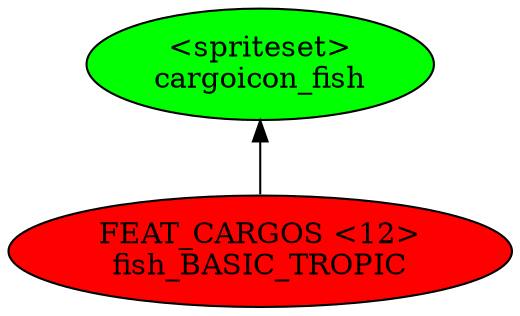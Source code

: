 digraph {
rankdir="BT"
cargoicon_fish [fillcolor=green style="filled" label="<spriteset>\ncargoicon_fish"]
fish_BASIC_TROPIC [fillcolor=red style="filled" label="FEAT_CARGOS <12>\nfish_BASIC_TROPIC"]
fish_BASIC_TROPIC->cargoicon_fish
}
